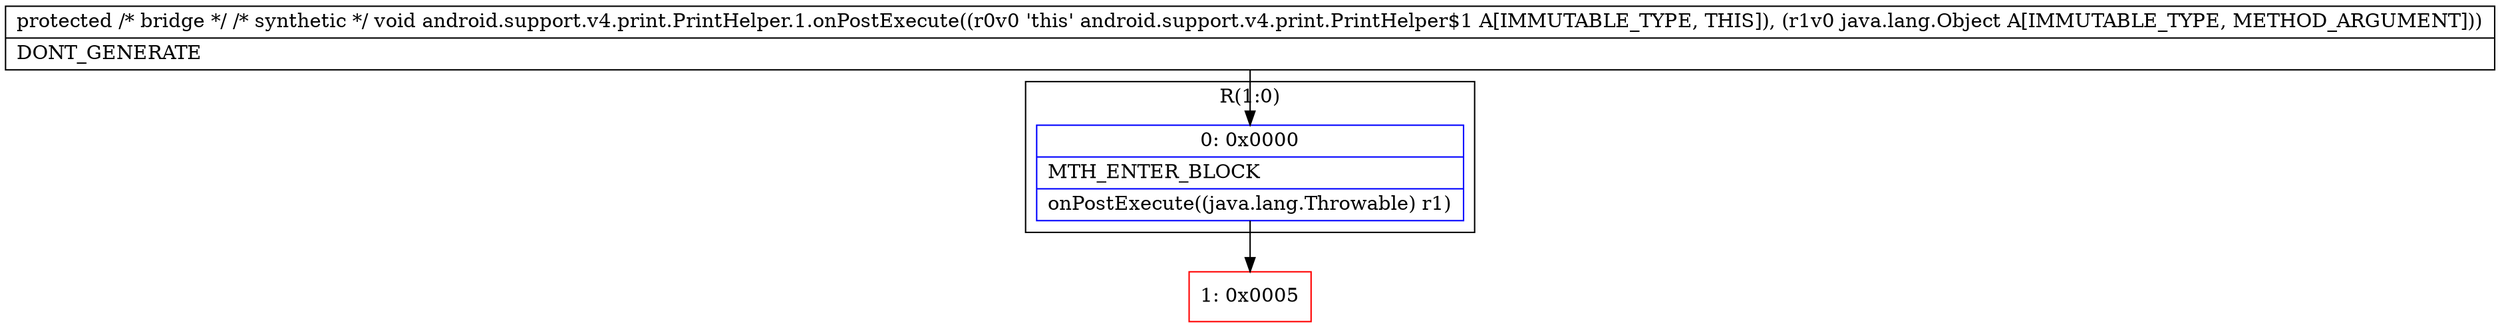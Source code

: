 digraph "CFG forandroid.support.v4.print.PrintHelper.1.onPostExecute(Ljava\/lang\/Object;)V" {
subgraph cluster_Region_1560716231 {
label = "R(1:0)";
node [shape=record,color=blue];
Node_0 [shape=record,label="{0\:\ 0x0000|MTH_ENTER_BLOCK\l|onPostExecute((java.lang.Throwable) r1)\l}"];
}
Node_1 [shape=record,color=red,label="{1\:\ 0x0005}"];
MethodNode[shape=record,label="{protected \/* bridge *\/ \/* synthetic *\/ void android.support.v4.print.PrintHelper.1.onPostExecute((r0v0 'this' android.support.v4.print.PrintHelper$1 A[IMMUTABLE_TYPE, THIS]), (r1v0 java.lang.Object A[IMMUTABLE_TYPE, METHOD_ARGUMENT]))  | DONT_GENERATE\l}"];
MethodNode -> Node_0;
Node_0 -> Node_1;
}

